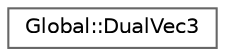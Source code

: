 digraph "Graphical Class Hierarchy"
{
 // LATEX_PDF_SIZE
  bgcolor="transparent";
  edge [fontname=Helvetica,fontsize=10,labelfontname=Helvetica,labelfontsize=10];
  node [fontname=Helvetica,fontsize=10,shape=box,height=0.2,width=0.4];
  rankdir="LR";
  Node0 [id="Node000000",label="Global::DualVec3",height=0.2,width=0.4,color="grey40", fillcolor="white", style="filled",URL="$struct_global_1_1_dual_vec3.html",tooltip=" "];
}
